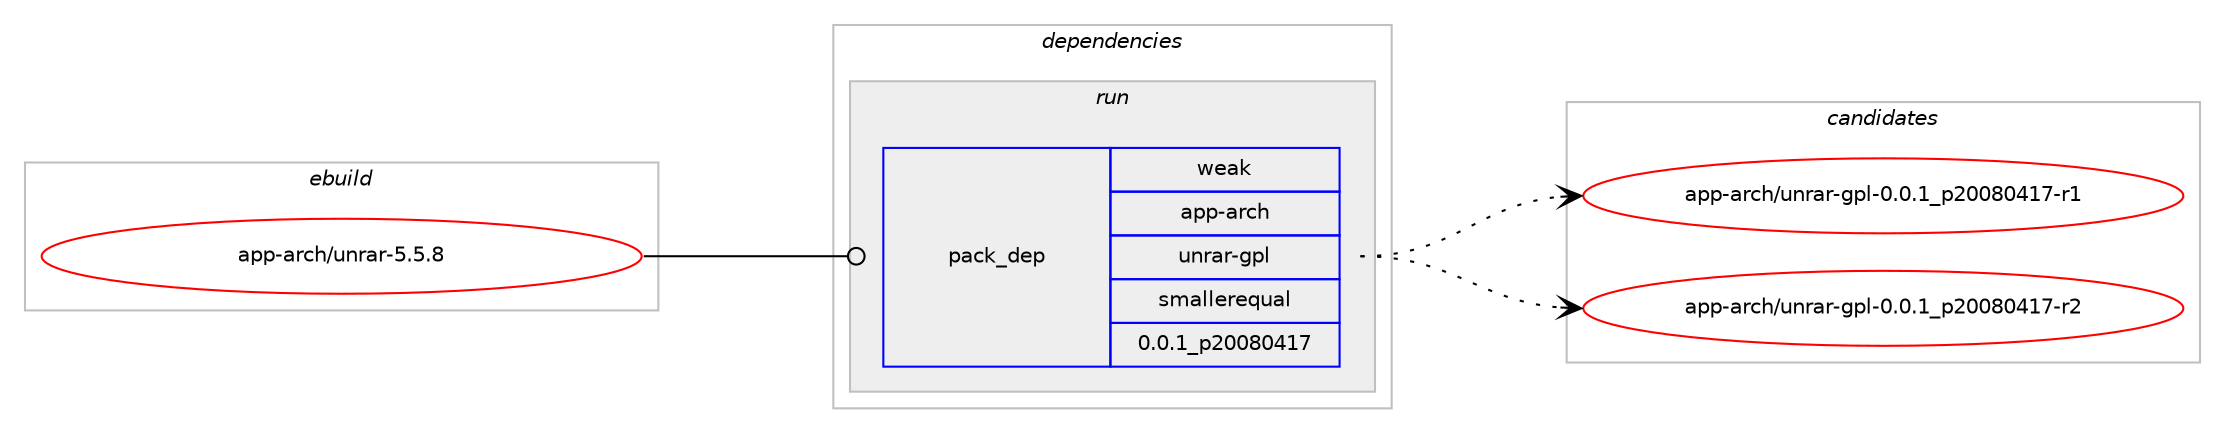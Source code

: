 digraph prolog {

# *************
# Graph options
# *************

newrank=true;
concentrate=true;
compound=true;
graph [rankdir=LR,fontname=Helvetica,fontsize=10,ranksep=1.5];#, ranksep=2.5, nodesep=0.2];
edge  [arrowhead=vee];
node  [fontname=Helvetica,fontsize=10];

# **********
# The ebuild
# **********

subgraph cluster_leftcol {
color=gray;
rank=same;
label=<<i>ebuild</i>>;
id [label="app-arch/unrar-5.5.8", color=red, width=4, href="../app-arch/unrar-5.5.8.svg"];
}

# ****************
# The dependencies
# ****************

subgraph cluster_midcol {
color=gray;
label=<<i>dependencies</i>>;
subgraph cluster_compile {
fillcolor="#eeeeee";
style=filled;
label=<<i>compile</i>>;
}
subgraph cluster_compileandrun {
fillcolor="#eeeeee";
style=filled;
label=<<i>compile and run</i>>;
}
subgraph cluster_run {
fillcolor="#eeeeee";
style=filled;
label=<<i>run</i>>;
subgraph pack6273 {
dependency8866 [label=<<TABLE BORDER="0" CELLBORDER="1" CELLSPACING="0" CELLPADDING="4" WIDTH="220"><TR><TD ROWSPAN="6" CELLPADDING="30">pack_dep</TD></TR><TR><TD WIDTH="110">weak</TD></TR><TR><TD>app-arch</TD></TR><TR><TD>unrar-gpl</TD></TR><TR><TD>smallerequal</TD></TR><TR><TD>0.0.1_p20080417</TD></TR></TABLE>>, shape=none, color=blue];
}
id:e -> dependency8866:w [weight=20,style="solid",arrowhead="odot"];
}
}

# **************
# The candidates
# **************

subgraph cluster_choices {
rank=same;
color=gray;
label=<<i>candidates</i>>;

subgraph choice6273 {
color=black;
nodesep=1;
choice971121124597114991044711711011497114451031121084548464846499511250484856485249554511449 [label="app-arch/unrar-gpl-0.0.1_p20080417-r1", color=red, width=4,href="../app-arch/unrar-gpl-0.0.1_p20080417-r1.svg"];
choice971121124597114991044711711011497114451031121084548464846499511250484856485249554511450 [label="app-arch/unrar-gpl-0.0.1_p20080417-r2", color=red, width=4,href="../app-arch/unrar-gpl-0.0.1_p20080417-r2.svg"];
dependency8866:e -> choice971121124597114991044711711011497114451031121084548464846499511250484856485249554511449:w [style=dotted,weight="100"];
dependency8866:e -> choice971121124597114991044711711011497114451031121084548464846499511250484856485249554511450:w [style=dotted,weight="100"];
}
}

}
